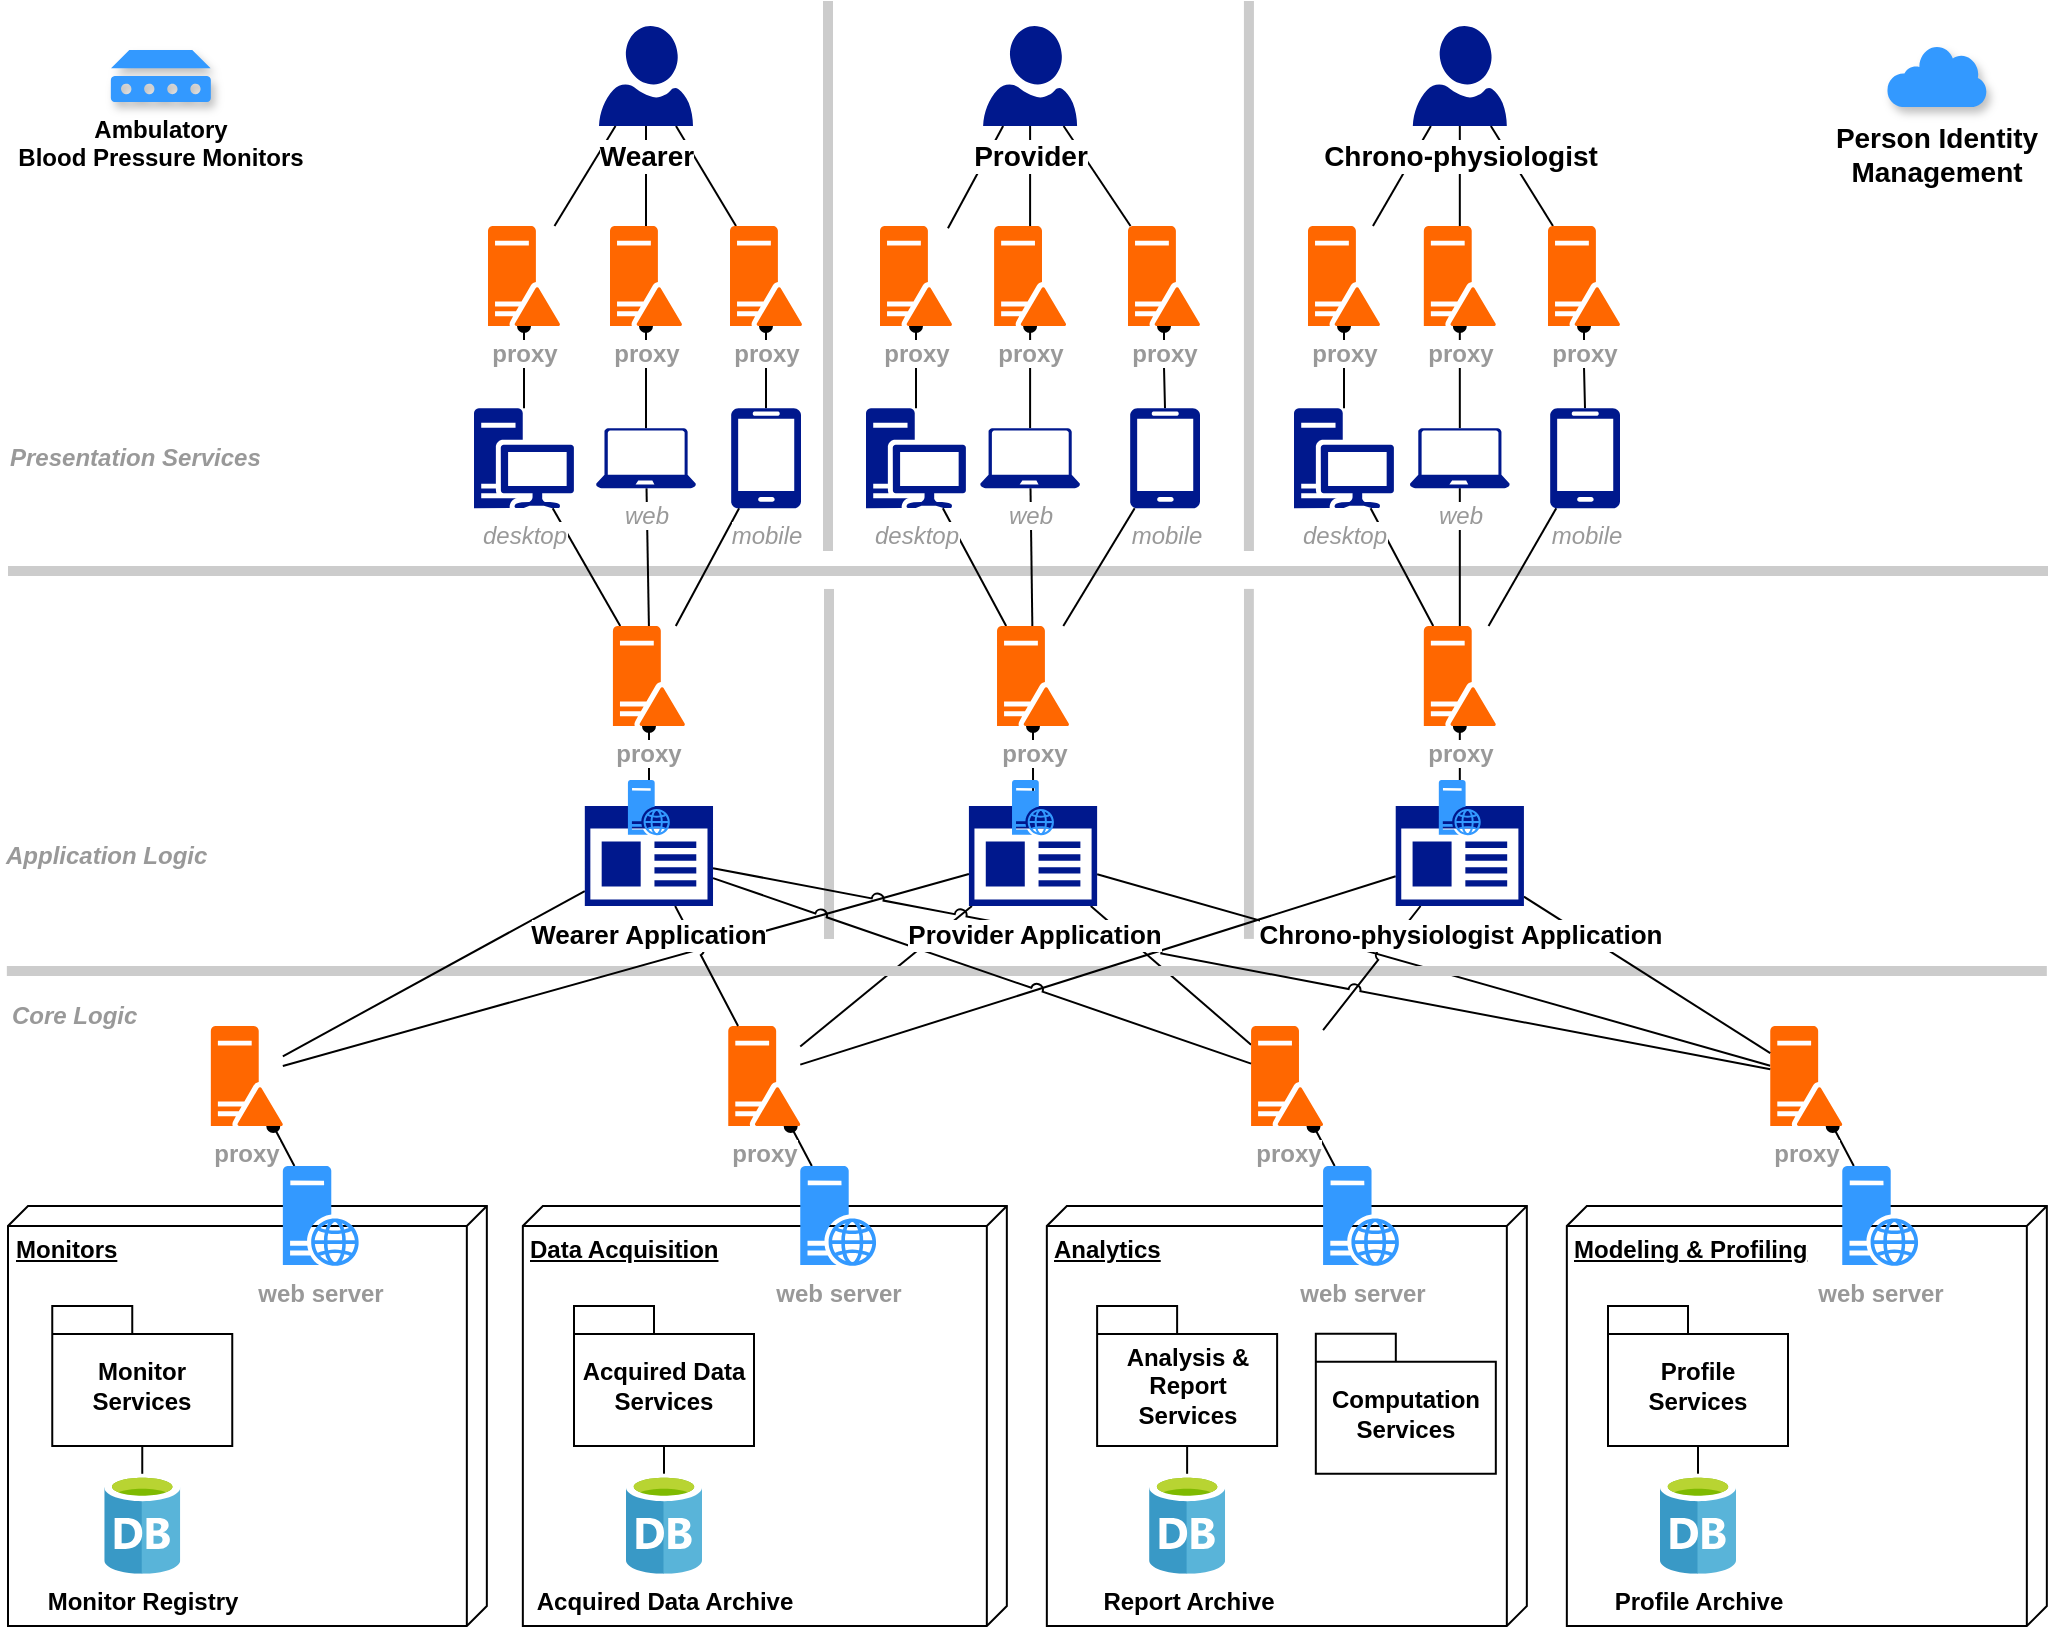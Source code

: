 <mxfile version="24.2.5" type="device">
  <diagram name="Page-1" id="5f0bae14-7c28-e335-631c-24af17079c00">
    <mxGraphModel dx="1532" dy="999" grid="1" gridSize="10" guides="1" tooltips="1" connect="1" arrows="1" fold="1" page="1" pageScale="1" pageWidth="1100" pageHeight="850" background="none" math="0" shadow="0">
      <root>
        <mxCell id="0" />
        <mxCell id="1" parent="0" />
        <mxCell id="3ZfGrjHiQ2u6-FRUj-UM-152" value="" style="rounded=0;whiteSpace=wrap;html=1;fillColor=#CCCCCC;strokeColor=none;rotation=-90;aspect=fixed;" parent="1" vertex="1">
          <mxGeometry x="572.96" y="386.48" width="175" height="4.94" as="geometry" />
        </mxCell>
        <mxCell id="3ZfGrjHiQ2u6-FRUj-UM-153" value="" style="rounded=0;whiteSpace=wrap;html=1;fillColor=#CCCCCC;strokeColor=none;rotation=-90;" parent="1" vertex="1">
          <mxGeometry x="363" y="386.48" width="175" height="5" as="geometry" />
        </mxCell>
        <mxCell id="3ZfGrjHiQ2u6-FRUj-UM-150" value="" style="rounded=0;whiteSpace=wrap;html=1;fillColor=#CCCCCC;strokeColor=none;rotation=-90;" parent="1" vertex="1">
          <mxGeometry x="312.5" y="142.5" width="275" height="5" as="geometry" />
        </mxCell>
        <mxCell id="3ZfGrjHiQ2u6-FRUj-UM-64" style="rounded=0;orthogonalLoop=1;jettySize=auto;html=1;jumpStyle=arc;endArrow=none;endFill=0;" parent="1" source="3ZfGrjHiQ2u6-FRUj-UM-40" target="3ZfGrjHiQ2u6-FRUj-UM-77" edge="1">
          <mxGeometry relative="1" as="geometry" />
        </mxCell>
        <mxCell id="3ZfGrjHiQ2u6-FRUj-UM-65" style="rounded=0;orthogonalLoop=1;jettySize=auto;html=1;jumpStyle=arc;endArrow=none;endFill=0;" parent="1" source="3ZfGrjHiQ2u6-FRUj-UM-40" target="3ZfGrjHiQ2u6-FRUj-UM-79" edge="1">
          <mxGeometry relative="1" as="geometry" />
        </mxCell>
        <mxCell id="3ZfGrjHiQ2u6-FRUj-UM-66" style="rounded=0;orthogonalLoop=1;jettySize=auto;html=1;jumpStyle=arc;endArrow=none;endFill=0;" parent="1" source="3ZfGrjHiQ2u6-FRUj-UM-40" target="3ZfGrjHiQ2u6-FRUj-UM-81" edge="1">
          <mxGeometry relative="1" as="geometry" />
        </mxCell>
        <mxCell id="3ZfGrjHiQ2u6-FRUj-UM-146" value="" style="rounded=0;whiteSpace=wrap;html=1;fillColor=#CCCCCC;strokeColor=none;" parent="1" vertex="1">
          <mxGeometry x="39.42" y="490" width="1020" height="5" as="geometry" />
        </mxCell>
        <mxCell id="3ZfGrjHiQ2u6-FRUj-UM-145" value="" style="rounded=0;whiteSpace=wrap;html=1;fillColor=#CCCCCC;strokeColor=none;" parent="1" vertex="1">
          <mxGeometry x="40" y="290" width="1020" height="5" as="geometry" />
        </mxCell>
        <mxCell id="3ZfGrjHiQ2u6-FRUj-UM-1" value="Monitors" style="verticalAlign=top;align=left;spacingTop=8;spacingLeft=2;spacingRight=12;shape=cube;size=10;direction=south;fontStyle=5;html=1;whiteSpace=wrap;" parent="1" vertex="1">
          <mxGeometry x="40" y="610" width="239.42" height="210" as="geometry" />
        </mxCell>
        <mxCell id="3ZfGrjHiQ2u6-FRUj-UM-4" style="rounded=0;orthogonalLoop=1;jettySize=auto;html=1;endArrow=none;endFill=0;" parent="1" source="3ZfGrjHiQ2u6-FRUj-UM-2" target="0YgHv1V9do9Elo_AXKkH-19" edge="1">
          <mxGeometry relative="1" as="geometry" />
        </mxCell>
        <mxCell id="3ZfGrjHiQ2u6-FRUj-UM-2" value="Monitor Services" style="shape=folder;fontStyle=1;spacingTop=10;tabWidth=40;tabHeight=14;tabPosition=left;html=1;whiteSpace=wrap;" parent="1" vertex="1">
          <mxGeometry x="62.13" y="660" width="90" height="70" as="geometry" />
        </mxCell>
        <mxCell id="3ZfGrjHiQ2u6-FRUj-UM-5" value="Data Acquisition" style="verticalAlign=top;align=left;spacingTop=8;spacingLeft=2;spacingRight=12;shape=cube;size=10;direction=south;fontStyle=5;html=1;whiteSpace=wrap;" parent="1" vertex="1">
          <mxGeometry x="297.42" y="610" width="242" height="210" as="geometry" />
        </mxCell>
        <mxCell id="3ZfGrjHiQ2u6-FRUj-UM-6" style="rounded=0;orthogonalLoop=1;jettySize=auto;html=1;endArrow=none;endFill=0;" parent="1" source="3ZfGrjHiQ2u6-FRUj-UM-7" target="0YgHv1V9do9Elo_AXKkH-20" edge="1">
          <mxGeometry relative="1" as="geometry">
            <mxPoint x="408.5" y="726.059" as="sourcePoint" />
          </mxGeometry>
        </mxCell>
        <mxCell id="3ZfGrjHiQ2u6-FRUj-UM-7" value="Acquired Data Services" style="shape=folder;fontStyle=1;spacingTop=10;tabWidth=40;tabHeight=14;tabPosition=left;html=1;whiteSpace=wrap;" parent="1" vertex="1">
          <mxGeometry x="323.0" y="660" width="90" height="70" as="geometry" />
        </mxCell>
        <mxCell id="3ZfGrjHiQ2u6-FRUj-UM-14" value="Modeling &amp;amp; Profiling" style="verticalAlign=top;align=left;spacingTop=8;spacingLeft=2;spacingRight=12;shape=cube;size=10;direction=south;fontStyle=5;html=1;whiteSpace=wrap;" parent="1" vertex="1">
          <mxGeometry x="819.42" y="610" width="240" height="210" as="geometry" />
        </mxCell>
        <mxCell id="3ZfGrjHiQ2u6-FRUj-UM-15" style="rounded=0;orthogonalLoop=1;jettySize=auto;html=1;endArrow=none;endFill=0;" parent="1" source="3ZfGrjHiQ2u6-FRUj-UM-16" target="0YgHv1V9do9Elo_AXKkH-22" edge="1">
          <mxGeometry relative="1" as="geometry" />
        </mxCell>
        <mxCell id="3ZfGrjHiQ2u6-FRUj-UM-16" value="Profile Services" style="shape=folder;fontStyle=1;spacingTop=10;tabWidth=40;tabHeight=14;tabPosition=left;html=1;whiteSpace=wrap;" parent="1" vertex="1">
          <mxGeometry x="840.0" y="660" width="90" height="70" as="geometry" />
        </mxCell>
        <mxCell id="3ZfGrjHiQ2u6-FRUj-UM-19" value="Analytics" style="verticalAlign=top;align=left;spacingTop=8;spacingLeft=2;spacingRight=12;shape=cube;size=10;direction=south;fontStyle=5;html=1;whiteSpace=wrap;" parent="1" vertex="1">
          <mxGeometry x="559.42" y="610" width="240" height="210" as="geometry" />
        </mxCell>
        <mxCell id="3ZfGrjHiQ2u6-FRUj-UM-20" style="rounded=0;orthogonalLoop=1;jettySize=auto;html=1;endArrow=none;endFill=0;" parent="1" source="3ZfGrjHiQ2u6-FRUj-UM-21" target="0YgHv1V9do9Elo_AXKkH-21" edge="1">
          <mxGeometry relative="1" as="geometry">
            <mxPoint x="667.49" y="730.0" as="sourcePoint" />
          </mxGeometry>
        </mxCell>
        <mxCell id="3ZfGrjHiQ2u6-FRUj-UM-21" value="Analysis &amp;amp; Report Services" style="shape=folder;fontStyle=1;spacingTop=10;tabWidth=40;tabHeight=14;tabPosition=left;html=1;whiteSpace=wrap;" parent="1" vertex="1">
          <mxGeometry x="584.56" y="660" width="90" height="70" as="geometry" />
        </mxCell>
        <mxCell id="3ZfGrjHiQ2u6-FRUj-UM-24" value="Computation Services" style="shape=folder;fontStyle=1;spacingTop=10;tabWidth=40;tabHeight=14;tabPosition=left;html=1;whiteSpace=wrap;" parent="1" vertex="1">
          <mxGeometry x="693.91" y="673.92" width="90" height="70" as="geometry" />
        </mxCell>
        <mxCell id="3ZfGrjHiQ2u6-FRUj-UM-38" style="rounded=0;orthogonalLoop=1;jettySize=auto;html=1;endArrow=none;endFill=0;" parent="1" source="3ZfGrjHiQ2u6-FRUj-UM-33" target="3ZfGrjHiQ2u6-FRUj-UM-84" edge="1">
          <mxGeometry relative="1" as="geometry" />
        </mxCell>
        <mxCell id="3ZfGrjHiQ2u6-FRUj-UM-91" style="rounded=0;orthogonalLoop=1;jettySize=auto;html=1;endArrow=none;endFill=0;" parent="1" source="3ZfGrjHiQ2u6-FRUj-UM-33" target="3ZfGrjHiQ2u6-FRUj-UM-85" edge="1">
          <mxGeometry relative="1" as="geometry" />
        </mxCell>
        <mxCell id="3ZfGrjHiQ2u6-FRUj-UM-92" style="rounded=0;orthogonalLoop=1;jettySize=auto;html=1;endArrow=none;endFill=0;" parent="1" source="3ZfGrjHiQ2u6-FRUj-UM-33" target="3ZfGrjHiQ2u6-FRUj-UM-86" edge="1">
          <mxGeometry relative="1" as="geometry" />
        </mxCell>
        <mxCell id="3ZfGrjHiQ2u6-FRUj-UM-33" value="Wearer" style="sketch=0;aspect=fixed;pointerEvents=1;shadow=0;dashed=0;html=1;strokeColor=none;labelPosition=center;verticalLabelPosition=bottom;verticalAlign=top;align=center;fillColor=#00188D;shape=mxgraph.azure.user;labelBackgroundColor=default;fontStyle=1;fontSize=14;" parent="1" vertex="1">
          <mxGeometry x="335.5" y="20" width="47" height="50" as="geometry" />
        </mxCell>
        <mxCell id="3ZfGrjHiQ2u6-FRUj-UM-63" style="rounded=0;orthogonalLoop=1;jettySize=auto;html=1;jumpStyle=arc;endArrow=none;endFill=0;" parent="1" source="3ZfGrjHiQ2u6-FRUj-UM-40" target="3ZfGrjHiQ2u6-FRUj-UM-73" edge="1">
          <mxGeometry relative="1" as="geometry" />
        </mxCell>
        <mxCell id="3ZfGrjHiQ2u6-FRUj-UM-123" style="rounded=0;orthogonalLoop=1;jettySize=auto;html=1;endArrow=none;endFill=0;" parent="1" source="3ZfGrjHiQ2u6-FRUj-UM-43" target="3ZfGrjHiQ2u6-FRUj-UM-103" edge="1">
          <mxGeometry relative="1" as="geometry">
            <mxPoint x="570" y="140" as="targetPoint" />
          </mxGeometry>
        </mxCell>
        <mxCell id="3ZfGrjHiQ2u6-FRUj-UM-118" style="rounded=0;orthogonalLoop=1;jettySize=auto;html=1;endArrow=none;endFill=0;" parent="1" source="3ZfGrjHiQ2u6-FRUj-UM-48" target="3ZfGrjHiQ2u6-FRUj-UM-112" edge="1">
          <mxGeometry relative="1" as="geometry" />
        </mxCell>
        <mxCell id="3ZfGrjHiQ2u6-FRUj-UM-119" style="rounded=0;orthogonalLoop=1;jettySize=auto;html=1;endArrow=none;endFill=0;" parent="1" source="3ZfGrjHiQ2u6-FRUj-UM-48" target="3ZfGrjHiQ2u6-FRUj-UM-114" edge="1">
          <mxGeometry relative="1" as="geometry" />
        </mxCell>
        <mxCell id="3ZfGrjHiQ2u6-FRUj-UM-94" style="rounded=0;orthogonalLoop=1;jettySize=auto;html=1;endArrow=none;endFill=0;" parent="1" source="3ZfGrjHiQ2u6-FRUj-UM-70" target="3ZfGrjHiQ2u6-FRUj-UM-126" edge="1">
          <mxGeometry relative="1" as="geometry">
            <mxPoint x="410" y="340" as="targetPoint" />
          </mxGeometry>
        </mxCell>
        <mxCell id="3ZfGrjHiQ2u6-FRUj-UM-75" style="rounded=0;orthogonalLoop=1;jettySize=auto;html=1;startArrow=oval;startFill=1;endArrow=none;endFill=0;" parent="1" source="3ZfGrjHiQ2u6-FRUj-UM-73" target="3ZfGrjHiQ2u6-FRUj-UM-155" edge="1">
          <mxGeometry relative="1" as="geometry" />
        </mxCell>
        <mxCell id="3ZfGrjHiQ2u6-FRUj-UM-73" value="proxy" style="sketch=0;aspect=fixed;pointerEvents=1;shadow=0;dashed=0;html=1;strokeColor=none;labelPosition=center;verticalLabelPosition=bottom;verticalAlign=top;align=center;fillColor=#FF6700;shape=mxgraph.mscae.enterprise.domain_controller;labelBackgroundColor=default;fontColor=#999999;fontStyle=1" parent="1" vertex="1">
          <mxGeometry x="141.42" y="520" width="36" height="50" as="geometry" />
        </mxCell>
        <mxCell id="3ZfGrjHiQ2u6-FRUj-UM-78" style="rounded=0;orthogonalLoop=1;jettySize=auto;html=1;startArrow=oval;startFill=1;endArrow=none;endFill=0;" parent="1" source="3ZfGrjHiQ2u6-FRUj-UM-77" target="3ZfGrjHiQ2u6-FRUj-UM-156" edge="1">
          <mxGeometry relative="1" as="geometry" />
        </mxCell>
        <mxCell id="3ZfGrjHiQ2u6-FRUj-UM-77" value="proxy" style="sketch=0;aspect=fixed;pointerEvents=1;shadow=0;dashed=0;html=1;strokeColor=none;labelPosition=center;verticalLabelPosition=bottom;verticalAlign=top;align=center;fillColor=#FF6700;shape=mxgraph.mscae.enterprise.domain_controller;labelBackgroundColor=default;fontColor=#999999;fontStyle=1" parent="1" vertex="1">
          <mxGeometry x="400.13" y="520" width="36" height="50" as="geometry" />
        </mxCell>
        <mxCell id="3ZfGrjHiQ2u6-FRUj-UM-80" style="rounded=0;orthogonalLoop=1;jettySize=auto;html=1;startArrow=oval;startFill=1;endArrow=none;endFill=0;" parent="1" source="3ZfGrjHiQ2u6-FRUj-UM-79" target="3ZfGrjHiQ2u6-FRUj-UM-158" edge="1">
          <mxGeometry relative="1" as="geometry" />
        </mxCell>
        <mxCell id="3ZfGrjHiQ2u6-FRUj-UM-79" value="proxy" style="sketch=0;aspect=fixed;pointerEvents=1;shadow=0;dashed=0;html=1;strokeColor=none;labelPosition=center;verticalLabelPosition=bottom;verticalAlign=top;align=center;fillColor=#FF6700;shape=mxgraph.mscae.enterprise.domain_controller;labelBackgroundColor=default;fontColor=#999999;fontStyle=1" parent="1" vertex="1">
          <mxGeometry x="661.54" y="520" width="36" height="50" as="geometry" />
        </mxCell>
        <mxCell id="3ZfGrjHiQ2u6-FRUj-UM-82" style="rounded=0;orthogonalLoop=1;jettySize=auto;html=1;startArrow=oval;startFill=1;endArrow=none;endFill=0;" parent="1" source="3ZfGrjHiQ2u6-FRUj-UM-81" target="3ZfGrjHiQ2u6-FRUj-UM-159" edge="1">
          <mxGeometry relative="1" as="geometry" />
        </mxCell>
        <mxCell id="3ZfGrjHiQ2u6-FRUj-UM-81" value="proxy" style="sketch=0;aspect=fixed;pointerEvents=1;shadow=0;dashed=0;html=1;strokeColor=none;labelPosition=center;verticalLabelPosition=bottom;verticalAlign=top;align=center;fillColor=#FF6700;shape=mxgraph.mscae.enterprise.domain_controller;labelBackgroundColor=default;fontColor=#999999;fontStyle=1" parent="1" vertex="1">
          <mxGeometry x="921.13" y="520" width="36" height="50" as="geometry" />
        </mxCell>
        <mxCell id="3ZfGrjHiQ2u6-FRUj-UM-90" style="rounded=0;orthogonalLoop=1;jettySize=auto;html=1;startArrow=oval;startFill=1;endArrow=none;endFill=0;" parent="1" source="3ZfGrjHiQ2u6-FRUj-UM-84" target="3ZfGrjHiQ2u6-FRUj-UM-76" edge="1">
          <mxGeometry relative="1" as="geometry" />
        </mxCell>
        <mxCell id="3ZfGrjHiQ2u6-FRUj-UM-84" value="proxy" style="sketch=0;aspect=fixed;pointerEvents=1;shadow=0;dashed=0;html=1;strokeColor=none;labelPosition=center;verticalLabelPosition=bottom;verticalAlign=top;align=center;fillColor=#FF6700;shape=mxgraph.mscae.enterprise.domain_controller;labelBackgroundColor=default;fontColor=#999999;fontStyle=1" parent="1" vertex="1">
          <mxGeometry x="280" y="120.0" width="36" height="50" as="geometry" />
        </mxCell>
        <mxCell id="3ZfGrjHiQ2u6-FRUj-UM-89" style="edgeStyle=orthogonalEdgeStyle;rounded=0;orthogonalLoop=1;jettySize=auto;html=1;startArrow=oval;startFill=1;endArrow=none;endFill=0;" parent="1" source="3ZfGrjHiQ2u6-FRUj-UM-85" target="3ZfGrjHiQ2u6-FRUj-UM-71" edge="1">
          <mxGeometry relative="1" as="geometry" />
        </mxCell>
        <mxCell id="3ZfGrjHiQ2u6-FRUj-UM-85" value="proxy" style="sketch=0;aspect=fixed;pointerEvents=1;shadow=0;dashed=0;html=1;strokeColor=none;labelPosition=center;verticalLabelPosition=bottom;verticalAlign=top;align=center;fillColor=#FF6700;shape=mxgraph.mscae.enterprise.domain_controller;labelBackgroundColor=default;fontColor=#999999;fontStyle=1" parent="1" vertex="1">
          <mxGeometry x="341" y="120.0" width="36" height="50" as="geometry" />
        </mxCell>
        <mxCell id="3ZfGrjHiQ2u6-FRUj-UM-88" style="edgeStyle=orthogonalEdgeStyle;rounded=0;orthogonalLoop=1;jettySize=auto;html=1;startArrow=oval;startFill=1;endArrow=none;endFill=0;" parent="1" source="3ZfGrjHiQ2u6-FRUj-UM-86" target="3ZfGrjHiQ2u6-FRUj-UM-70" edge="1">
          <mxGeometry relative="1" as="geometry" />
        </mxCell>
        <mxCell id="3ZfGrjHiQ2u6-FRUj-UM-86" value="proxy" style="sketch=0;aspect=fixed;pointerEvents=1;shadow=0;dashed=0;html=1;strokeColor=none;labelPosition=center;verticalLabelPosition=bottom;verticalAlign=top;align=center;fillColor=#FF6700;shape=mxgraph.mscae.enterprise.domain_controller;labelBackgroundColor=default;fontColor=#999999;fontStyle=1" parent="1" vertex="1">
          <mxGeometry x="401" y="120.0" width="36" height="50" as="geometry" />
        </mxCell>
        <mxCell id="3ZfGrjHiQ2u6-FRUj-UM-134" style="rounded=0;orthogonalLoop=1;jettySize=auto;html=1;endArrow=none;endFill=0;" parent="1" source="3ZfGrjHiQ2u6-FRUj-UM-97" target="3ZfGrjHiQ2u6-FRUj-UM-128" edge="1">
          <mxGeometry relative="1" as="geometry" />
        </mxCell>
        <mxCell id="3ZfGrjHiQ2u6-FRUj-UM-135" style="rounded=0;orthogonalLoop=1;jettySize=auto;html=1;endArrow=none;endFill=0;" parent="1" source="3ZfGrjHiQ2u6-FRUj-UM-98" target="3ZfGrjHiQ2u6-FRUj-UM-128" edge="1">
          <mxGeometry relative="1" as="geometry" />
        </mxCell>
        <mxCell id="3ZfGrjHiQ2u6-FRUj-UM-133" style="rounded=0;orthogonalLoop=1;jettySize=auto;html=1;endArrow=none;endFill=0;" parent="1" source="3ZfGrjHiQ2u6-FRUj-UM-99" target="3ZfGrjHiQ2u6-FRUj-UM-128" edge="1">
          <mxGeometry relative="1" as="geometry">
            <mxPoint x="560" y="330" as="targetPoint" />
          </mxGeometry>
        </mxCell>
        <mxCell id="3ZfGrjHiQ2u6-FRUj-UM-100" style="edgeStyle=orthogonalEdgeStyle;rounded=0;orthogonalLoop=1;jettySize=auto;html=1;startArrow=oval;startFill=1;endArrow=none;endFill=0;" parent="1" source="3ZfGrjHiQ2u6-FRUj-UM-101" target="3ZfGrjHiQ2u6-FRUj-UM-98" edge="1">
          <mxGeometry relative="1" as="geometry" />
        </mxCell>
        <mxCell id="3ZfGrjHiQ2u6-FRUj-UM-101" value="proxy" style="sketch=0;aspect=fixed;pointerEvents=1;shadow=0;dashed=0;html=1;strokeColor=none;labelPosition=center;verticalLabelPosition=bottom;verticalAlign=top;align=center;fillColor=#FF6700;shape=mxgraph.mscae.enterprise.domain_controller;labelBackgroundColor=default;fontColor=#999999;fontStyle=1" parent="1" vertex="1">
          <mxGeometry x="476" y="120.0" width="36" height="50" as="geometry" />
        </mxCell>
        <mxCell id="3ZfGrjHiQ2u6-FRUj-UM-102" style="edgeStyle=orthogonalEdgeStyle;rounded=0;orthogonalLoop=1;jettySize=auto;html=1;startArrow=oval;startFill=1;endArrow=none;endFill=0;" parent="1" source="3ZfGrjHiQ2u6-FRUj-UM-103" target="3ZfGrjHiQ2u6-FRUj-UM-99" edge="1">
          <mxGeometry relative="1" as="geometry" />
        </mxCell>
        <mxCell id="3ZfGrjHiQ2u6-FRUj-UM-103" value="proxy" style="sketch=0;aspect=fixed;pointerEvents=1;shadow=0;dashed=0;html=1;strokeColor=none;labelPosition=center;verticalLabelPosition=bottom;verticalAlign=top;align=center;fillColor=#FF6700;shape=mxgraph.mscae.enterprise.domain_controller;labelBackgroundColor=default;fontColor=#999999;fontStyle=1" parent="1" vertex="1">
          <mxGeometry x="533.05" y="120.0" width="36" height="50" as="geometry" />
        </mxCell>
        <mxCell id="3ZfGrjHiQ2u6-FRUj-UM-104" style="edgeStyle=orthogonalEdgeStyle;rounded=0;orthogonalLoop=1;jettySize=auto;html=1;startArrow=oval;startFill=1;endArrow=none;endFill=0;" parent="1" source="3ZfGrjHiQ2u6-FRUj-UM-105" target="3ZfGrjHiQ2u6-FRUj-UM-97" edge="1">
          <mxGeometry relative="1" as="geometry" />
        </mxCell>
        <mxCell id="3ZfGrjHiQ2u6-FRUj-UM-105" value="proxy" style="sketch=0;aspect=fixed;pointerEvents=1;shadow=0;dashed=0;html=1;strokeColor=none;labelPosition=center;verticalLabelPosition=bottom;verticalAlign=top;align=center;fillColor=#FF6700;shape=mxgraph.mscae.enterprise.domain_controller;labelBackgroundColor=default;fontColor=#999999;fontStyle=1" parent="1" vertex="1">
          <mxGeometry x="600" y="120.0" width="36" height="50" as="geometry" />
        </mxCell>
        <mxCell id="3ZfGrjHiQ2u6-FRUj-UM-138" style="rounded=0;orthogonalLoop=1;jettySize=auto;html=1;endArrow=none;endFill=0;" parent="1" source="3ZfGrjHiQ2u6-FRUj-UM-106" target="3ZfGrjHiQ2u6-FRUj-UM-129" edge="1">
          <mxGeometry relative="1" as="geometry" />
        </mxCell>
        <mxCell id="3ZfGrjHiQ2u6-FRUj-UM-139" style="rounded=0;orthogonalLoop=1;jettySize=auto;html=1;endArrow=none;endFill=0;" parent="1" source="3ZfGrjHiQ2u6-FRUj-UM-107" target="3ZfGrjHiQ2u6-FRUj-UM-129" edge="1">
          <mxGeometry relative="1" as="geometry" />
        </mxCell>
        <mxCell id="3ZfGrjHiQ2u6-FRUj-UM-137" style="edgeStyle=orthogonalEdgeStyle;rounded=0;orthogonalLoop=1;jettySize=auto;html=1;endArrow=none;endFill=0;" parent="1" source="3ZfGrjHiQ2u6-FRUj-UM-108" target="3ZfGrjHiQ2u6-FRUj-UM-129" edge="1">
          <mxGeometry relative="1" as="geometry" />
        </mxCell>
        <mxCell id="3ZfGrjHiQ2u6-FRUj-UM-109" style="edgeStyle=orthogonalEdgeStyle;rounded=0;orthogonalLoop=1;jettySize=auto;html=1;startArrow=oval;startFill=1;endArrow=none;endFill=0;" parent="1" source="3ZfGrjHiQ2u6-FRUj-UM-110" target="3ZfGrjHiQ2u6-FRUj-UM-107" edge="1">
          <mxGeometry relative="1" as="geometry" />
        </mxCell>
        <mxCell id="3ZfGrjHiQ2u6-FRUj-UM-110" value="proxy" style="sketch=0;aspect=fixed;pointerEvents=1;shadow=0;dashed=0;html=1;strokeColor=none;labelPosition=center;verticalLabelPosition=bottom;verticalAlign=top;align=center;fillColor=#FF6700;shape=mxgraph.mscae.enterprise.domain_controller;labelBackgroundColor=default;fontColor=#999999;fontStyle=1" parent="1" vertex="1">
          <mxGeometry x="690" y="120.0" width="36" height="50" as="geometry" />
        </mxCell>
        <mxCell id="3ZfGrjHiQ2u6-FRUj-UM-111" style="edgeStyle=orthogonalEdgeStyle;rounded=0;orthogonalLoop=1;jettySize=auto;html=1;startArrow=oval;startFill=1;endArrow=none;endFill=0;" parent="1" source="3ZfGrjHiQ2u6-FRUj-UM-112" target="3ZfGrjHiQ2u6-FRUj-UM-108" edge="1">
          <mxGeometry relative="1" as="geometry" />
        </mxCell>
        <mxCell id="3ZfGrjHiQ2u6-FRUj-UM-112" value="proxy" style="sketch=0;aspect=fixed;pointerEvents=1;shadow=0;dashed=0;html=1;strokeColor=none;labelPosition=center;verticalLabelPosition=bottom;verticalAlign=top;align=center;fillColor=#FF6700;shape=mxgraph.mscae.enterprise.domain_controller;labelBackgroundColor=default;fontColor=#999999;fontStyle=1" parent="1" vertex="1">
          <mxGeometry x="747.91" y="120.0" width="36" height="50" as="geometry" />
        </mxCell>
        <mxCell id="3ZfGrjHiQ2u6-FRUj-UM-113" style="edgeStyle=orthogonalEdgeStyle;rounded=0;orthogonalLoop=1;jettySize=auto;html=1;startArrow=oval;startFill=1;endArrow=none;endFill=0;" parent="1" source="3ZfGrjHiQ2u6-FRUj-UM-114" target="3ZfGrjHiQ2u6-FRUj-UM-106" edge="1">
          <mxGeometry relative="1" as="geometry" />
        </mxCell>
        <mxCell id="3ZfGrjHiQ2u6-FRUj-UM-114" value="proxy" style="sketch=0;aspect=fixed;pointerEvents=1;shadow=0;dashed=0;html=1;strokeColor=none;labelPosition=center;verticalLabelPosition=bottom;verticalAlign=top;align=center;fillColor=#FF6700;shape=mxgraph.mscae.enterprise.domain_controller;labelBackgroundColor=default;fontColor=#999999;fontStyle=1" parent="1" vertex="1">
          <mxGeometry x="810" y="120.0" width="36" height="50" as="geometry" />
        </mxCell>
        <mxCell id="3ZfGrjHiQ2u6-FRUj-UM-120" style="rounded=0;orthogonalLoop=1;jettySize=auto;html=1;endArrow=none;endFill=0;" parent="1" source="3ZfGrjHiQ2u6-FRUj-UM-48" target="3ZfGrjHiQ2u6-FRUj-UM-110" edge="1">
          <mxGeometry relative="1" as="geometry" />
        </mxCell>
        <mxCell id="3ZfGrjHiQ2u6-FRUj-UM-48" value="Chrono-physiologist" style="sketch=0;aspect=fixed;pointerEvents=1;shadow=0;dashed=0;html=1;strokeColor=none;labelPosition=center;verticalLabelPosition=bottom;verticalAlign=top;align=center;fillColor=#00188D;shape=mxgraph.azure.user;labelBackgroundColor=default;fontStyle=1;fontSize=14;" parent="1" vertex="1">
          <mxGeometry x="742.41" y="20" width="47" height="50" as="geometry" />
        </mxCell>
        <mxCell id="3ZfGrjHiQ2u6-FRUj-UM-124" style="rounded=0;orthogonalLoop=1;jettySize=auto;html=1;entryX=0.944;entryY=0.022;entryDx=0;entryDy=0;entryPerimeter=0;endArrow=none;endFill=0;" parent="1" source="3ZfGrjHiQ2u6-FRUj-UM-43" target="3ZfGrjHiQ2u6-FRUj-UM-101" edge="1">
          <mxGeometry relative="1" as="geometry" />
        </mxCell>
        <mxCell id="3ZfGrjHiQ2u6-FRUj-UM-125" style="rounded=0;orthogonalLoop=1;jettySize=auto;html=1;endArrow=none;endFill=0;" parent="1" source="3ZfGrjHiQ2u6-FRUj-UM-43" target="3ZfGrjHiQ2u6-FRUj-UM-105" edge="1">
          <mxGeometry relative="1" as="geometry" />
        </mxCell>
        <mxCell id="3ZfGrjHiQ2u6-FRUj-UM-127" value="" style="rounded=0;orthogonalLoop=1;jettySize=auto;html=1;entryX=0.5;entryY=0;entryDx=0;entryDy=0;entryPerimeter=0;endArrow=none;endFill=0;" parent="1" source="3ZfGrjHiQ2u6-FRUj-UM-71" target="3ZfGrjHiQ2u6-FRUj-UM-126" edge="1">
          <mxGeometry relative="1" as="geometry">
            <mxPoint x="359" y="280" as="sourcePoint" />
            <mxPoint x="362" y="420" as="targetPoint" />
          </mxGeometry>
        </mxCell>
        <mxCell id="3ZfGrjHiQ2u6-FRUj-UM-136" style="edgeStyle=orthogonalEdgeStyle;rounded=0;orthogonalLoop=1;jettySize=auto;html=1;startArrow=oval;startFill=1;endArrow=none;endFill=0;" parent="1" source="3ZfGrjHiQ2u6-FRUj-UM-128" target="3ZfGrjHiQ2u6-FRUj-UM-40" edge="1">
          <mxGeometry relative="1" as="geometry" />
        </mxCell>
        <mxCell id="3ZfGrjHiQ2u6-FRUj-UM-128" value="proxy" style="sketch=0;aspect=fixed;pointerEvents=1;shadow=0;dashed=0;html=1;strokeColor=none;labelPosition=center;verticalLabelPosition=bottom;verticalAlign=top;align=center;fillColor=#FF6700;shape=mxgraph.mscae.enterprise.domain_controller;labelBackgroundColor=default;direction=east;fontColor=#999999;fontStyle=1" parent="1" vertex="1">
          <mxGeometry x="534.51" y="320" width="36" height="50" as="geometry" />
        </mxCell>
        <mxCell id="3ZfGrjHiQ2u6-FRUj-UM-167" style="rounded=0;orthogonalLoop=1;jettySize=auto;html=1;startArrow=oval;startFill=1;endArrow=none;endFill=0;" parent="1" source="3ZfGrjHiQ2u6-FRUj-UM-129" target="3ZfGrjHiQ2u6-FRUj-UM-164" edge="1">
          <mxGeometry relative="1" as="geometry" />
        </mxCell>
        <mxCell id="3ZfGrjHiQ2u6-FRUj-UM-129" value="proxy" style="sketch=0;aspect=fixed;pointerEvents=1;shadow=0;dashed=0;html=1;strokeColor=none;labelPosition=center;verticalLabelPosition=bottom;verticalAlign=top;align=center;fillColor=#FF6700;shape=mxgraph.mscae.enterprise.domain_controller;labelBackgroundColor=default;fontColor=#999999;fontStyle=1" parent="1" vertex="1">
          <mxGeometry x="747.91" y="320" width="36" height="50" as="geometry" />
        </mxCell>
        <mxCell id="3ZfGrjHiQ2u6-FRUj-UM-131" style="rounded=0;orthogonalLoop=1;jettySize=auto;html=1;endArrow=none;endFill=0;" parent="1" source="3ZfGrjHiQ2u6-FRUj-UM-76" target="3ZfGrjHiQ2u6-FRUj-UM-126" edge="1">
          <mxGeometry relative="1" as="geometry" />
        </mxCell>
        <mxCell id="3ZfGrjHiQ2u6-FRUj-UM-43" value="Provider" style="sketch=0;aspect=fixed;pointerEvents=1;shadow=0;dashed=0;html=1;strokeColor=none;labelPosition=center;verticalLabelPosition=bottom;verticalAlign=top;align=center;fillColor=#00188D;shape=mxgraph.azure.user;labelBackgroundColor=default;fontStyle=1;fontSize=14;" parent="1" vertex="1">
          <mxGeometry x="527.55" y="20" width="47" height="50" as="geometry" />
        </mxCell>
        <mxCell id="3ZfGrjHiQ2u6-FRUj-UM-70" value="mobile" style="sketch=0;aspect=fixed;pointerEvents=1;shadow=0;dashed=0;html=1;strokeColor=none;labelPosition=center;verticalLabelPosition=bottom;verticalAlign=top;align=center;fillColor=#00188D;shape=mxgraph.azure.mobile;labelBackgroundColor=default;fontStyle=2;fontColor=#999999;" parent="1" vertex="1">
          <mxGeometry x="401.5" y="211.09" width="35" height="50" as="geometry" />
        </mxCell>
        <mxCell id="3ZfGrjHiQ2u6-FRUj-UM-76" value="desktop" style="sketch=0;aspect=fixed;pointerEvents=1;shadow=0;dashed=0;html=1;strokeColor=none;labelPosition=center;verticalLabelPosition=bottom;verticalAlign=top;align=center;fillColor=#00188D;shape=mxgraph.mscae.enterprise.workstation_client;labelBackgroundColor=default;fontStyle=2;fontColor=#999999;" parent="1" vertex="1">
          <mxGeometry x="273" y="211.09" width="50" height="50" as="geometry" />
        </mxCell>
        <mxCell id="3ZfGrjHiQ2u6-FRUj-UM-71" value="web" style="sketch=0;aspect=fixed;pointerEvents=1;shadow=0;dashed=0;html=1;strokeColor=none;labelPosition=center;verticalLabelPosition=bottom;verticalAlign=top;align=center;fillColor=#00188D;shape=mxgraph.azure.laptop;labelBackgroundColor=default;fontStyle=2;fontColor=#999999;" parent="1" vertex="1">
          <mxGeometry x="334" y="221.09" width="50" height="30" as="geometry" />
        </mxCell>
        <mxCell id="3ZfGrjHiQ2u6-FRUj-UM-97" value="mobile" style="sketch=0;aspect=fixed;pointerEvents=1;shadow=0;dashed=0;html=1;strokeColor=none;labelPosition=center;verticalLabelPosition=bottom;verticalAlign=top;align=center;fillColor=#00188D;shape=mxgraph.azure.mobile;labelBackgroundColor=default;fontStyle=2;fontColor=#999999;" parent="1" vertex="1">
          <mxGeometry x="601" y="211.09" width="35" height="50" as="geometry" />
        </mxCell>
        <mxCell id="3ZfGrjHiQ2u6-FRUj-UM-98" value="desktop" style="sketch=0;aspect=fixed;pointerEvents=1;shadow=0;dashed=0;html=1;strokeColor=none;labelPosition=center;verticalLabelPosition=bottom;verticalAlign=top;align=center;fillColor=#00188D;shape=mxgraph.mscae.enterprise.workstation_client;labelBackgroundColor=default;fontStyle=2;fontColor=#999999;" parent="1" vertex="1">
          <mxGeometry x="469" y="211.09" width="50" height="50" as="geometry" />
        </mxCell>
        <mxCell id="3ZfGrjHiQ2u6-FRUj-UM-99" value="web" style="sketch=0;aspect=fixed;pointerEvents=1;shadow=0;dashed=0;html=1;strokeColor=none;labelPosition=center;verticalLabelPosition=bottom;verticalAlign=top;align=center;fillColor=#00188D;shape=mxgraph.azure.laptop;labelBackgroundColor=default;fontStyle=2;fontColor=#999999;" parent="1" vertex="1">
          <mxGeometry x="526.05" y="221.09" width="50" height="30" as="geometry" />
        </mxCell>
        <mxCell id="3ZfGrjHiQ2u6-FRUj-UM-106" value="mobile" style="sketch=0;aspect=fixed;pointerEvents=1;shadow=0;dashed=0;html=1;strokeColor=none;labelPosition=center;verticalLabelPosition=bottom;verticalAlign=top;align=center;fillColor=#00188D;shape=mxgraph.azure.mobile;labelBackgroundColor=default;fontStyle=2;fontColor=#999999;" parent="1" vertex="1">
          <mxGeometry x="811" y="211.09" width="35" height="50" as="geometry" />
        </mxCell>
        <mxCell id="3ZfGrjHiQ2u6-FRUj-UM-107" value="desktop" style="sketch=0;aspect=fixed;pointerEvents=1;shadow=0;dashed=0;html=1;strokeColor=none;labelPosition=center;verticalLabelPosition=bottom;verticalAlign=top;align=center;fillColor=#00188D;shape=mxgraph.mscae.enterprise.workstation_client;labelBackgroundColor=default;fontStyle=2;fontColor=#999999;" parent="1" vertex="1">
          <mxGeometry x="683" y="211.09" width="50" height="50" as="geometry" />
        </mxCell>
        <mxCell id="3ZfGrjHiQ2u6-FRUj-UM-108" value="web" style="sketch=0;aspect=fixed;pointerEvents=1;shadow=0;dashed=0;html=1;strokeColor=none;labelPosition=center;verticalLabelPosition=bottom;verticalAlign=top;align=center;fillColor=#00188D;shape=mxgraph.azure.laptop;labelBackgroundColor=default;fontStyle=2;fontColor=#999999;" parent="1" vertex="1">
          <mxGeometry x="740.91" y="221.09" width="50" height="30" as="geometry" />
        </mxCell>
        <mxCell id="3ZfGrjHiQ2u6-FRUj-UM-147" value="Presentation Services" style="text;html=1;align=left;verticalAlign=middle;whiteSpace=wrap;rounded=0;fontStyle=3;fontColor=#999999;" parent="1" vertex="1">
          <mxGeometry x="39.42" y="221.09" width="140.58" height="30" as="geometry" />
        </mxCell>
        <mxCell id="3ZfGrjHiQ2u6-FRUj-UM-148" value="Application Logic" style="text;html=1;align=left;verticalAlign=middle;whiteSpace=wrap;rounded=0;fontStyle=3;fontColor=#999999;" parent="1" vertex="1">
          <mxGeometry x="36.84" y="420" width="140.58" height="30" as="geometry" />
        </mxCell>
        <mxCell id="3ZfGrjHiQ2u6-FRUj-UM-68" style="rounded=0;orthogonalLoop=1;jettySize=auto;html=1;jumpStyle=arc;endArrow=none;endFill=0;" parent="1" source="3ZfGrjHiQ2u6-FRUj-UM-45" target="3ZfGrjHiQ2u6-FRUj-UM-79" edge="1">
          <mxGeometry relative="1" as="geometry" />
        </mxCell>
        <mxCell id="3ZfGrjHiQ2u6-FRUj-UM-67" style="rounded=0;orthogonalLoop=1;jettySize=auto;html=1;endArrow=none;endFill=0;" parent="1" source="3ZfGrjHiQ2u6-FRUj-UM-45" target="3ZfGrjHiQ2u6-FRUj-UM-77" edge="1">
          <mxGeometry relative="1" as="geometry" />
        </mxCell>
        <mxCell id="3ZfGrjHiQ2u6-FRUj-UM-59" style="rounded=0;orthogonalLoop=1;jettySize=auto;html=1;jumpStyle=arc;endArrow=none;endFill=0;" parent="1" source="3ZfGrjHiQ2u6-FRUj-UM-31" target="3ZfGrjHiQ2u6-FRUj-UM-73" edge="1">
          <mxGeometry relative="1" as="geometry" />
        </mxCell>
        <mxCell id="3ZfGrjHiQ2u6-FRUj-UM-60" style="rounded=0;orthogonalLoop=1;jettySize=auto;html=1;jumpStyle=arc;endArrow=none;endFill=0;" parent="1" source="3ZfGrjHiQ2u6-FRUj-UM-31" target="3ZfGrjHiQ2u6-FRUj-UM-77" edge="1">
          <mxGeometry relative="1" as="geometry" />
        </mxCell>
        <mxCell id="3ZfGrjHiQ2u6-FRUj-UM-61" style="rounded=0;orthogonalLoop=1;jettySize=auto;html=1;jumpStyle=arc;endArrow=none;endFill=0;" parent="1" source="3ZfGrjHiQ2u6-FRUj-UM-31" target="3ZfGrjHiQ2u6-FRUj-UM-79" edge="1">
          <mxGeometry relative="1" as="geometry" />
        </mxCell>
        <mxCell id="3ZfGrjHiQ2u6-FRUj-UM-62" style="rounded=0;orthogonalLoop=1;jettySize=auto;html=1;jumpStyle=arc;endArrow=none;endFill=0;" parent="1" source="3ZfGrjHiQ2u6-FRUj-UM-31" target="3ZfGrjHiQ2u6-FRUj-UM-81" edge="1">
          <mxGeometry relative="1" as="geometry" />
        </mxCell>
        <mxCell id="3ZfGrjHiQ2u6-FRUj-UM-31" value="Wearer Application" style="sketch=0;aspect=fixed;pointerEvents=1;shadow=0;dashed=0;html=1;strokeColor=none;labelPosition=center;verticalLabelPosition=bottom;verticalAlign=top;align=center;fillColor=#00188D;shape=mxgraph.mscae.enterprise.app_generic;labelBackgroundColor=default;fontStyle=1;fontSize=13;" parent="1" vertex="1">
          <mxGeometry x="328.41" y="410" width="64.1" height="50" as="geometry" />
        </mxCell>
        <mxCell id="3ZfGrjHiQ2u6-FRUj-UM-40" value="Provider Application" style="sketch=0;aspect=fixed;pointerEvents=1;shadow=0;dashed=0;html=1;strokeColor=none;labelPosition=center;verticalLabelPosition=bottom;verticalAlign=top;align=center;fillColor=#00188D;shape=mxgraph.mscae.enterprise.app_generic;labelBackgroundColor=default;fontStyle=1;fontSize=13;" parent="1" vertex="1">
          <mxGeometry x="520.46" y="410" width="64.1" height="50" as="geometry" />
        </mxCell>
        <mxCell id="3ZfGrjHiQ2u6-FRUj-UM-149" style="rounded=0;orthogonalLoop=1;jettySize=auto;html=1;endArrow=none;endFill=0;" parent="1" source="3ZfGrjHiQ2u6-FRUj-UM-45" target="3ZfGrjHiQ2u6-FRUj-UM-81" edge="1">
          <mxGeometry relative="1" as="geometry" />
        </mxCell>
        <mxCell id="3ZfGrjHiQ2u6-FRUj-UM-45" value="&lt;span style=&quot;font-size: 13px;&quot;&gt;Chrono-physiologist&lt;/span&gt;&amp;nbsp;Application" style="sketch=0;aspect=fixed;pointerEvents=1;shadow=0;dashed=0;html=1;strokeColor=none;labelPosition=center;verticalLabelPosition=bottom;verticalAlign=top;align=center;fillColor=#00188D;shape=mxgraph.mscae.enterprise.app_generic;labelBackgroundColor=default;fontStyle=1;spacingBottom=0;fontSize=13;" parent="1" vertex="1">
          <mxGeometry x="733.86" y="410" width="64.1" height="50" as="geometry" />
        </mxCell>
        <mxCell id="3ZfGrjHiQ2u6-FRUj-UM-151" value="" style="rounded=0;whiteSpace=wrap;html=1;fillColor=#CCCCCC;strokeColor=none;rotation=-90;" parent="1" vertex="1">
          <mxGeometry x="522.96" y="142.5" width="275" height="5" as="geometry" />
        </mxCell>
        <mxCell id="3ZfGrjHiQ2u6-FRUj-UM-155" value="web server" style="sketch=0;aspect=fixed;pointerEvents=1;shadow=0;dashed=0;html=1;strokeColor=none;labelPosition=center;verticalLabelPosition=bottom;verticalAlign=top;align=center;fillColor=#3399FF;shape=mxgraph.mscae.enterprise.web_server;fontColor=#999999;fontStyle=1" parent="1" vertex="1">
          <mxGeometry x="177.42" y="590" width="38" height="50" as="geometry" />
        </mxCell>
        <mxCell id="3ZfGrjHiQ2u6-FRUj-UM-156" value="web server" style="sketch=0;aspect=fixed;pointerEvents=1;shadow=0;dashed=0;html=1;strokeColor=none;labelPosition=center;verticalLabelPosition=bottom;verticalAlign=top;align=center;fillColor=#3399FF;shape=mxgraph.mscae.enterprise.web_server;fontStyle=1;fontColor=#999999;" parent="1" vertex="1">
          <mxGeometry x="436.13" y="590" width="38" height="50" as="geometry" />
        </mxCell>
        <mxCell id="3ZfGrjHiQ2u6-FRUj-UM-158" value="web server" style="sketch=0;aspect=fixed;pointerEvents=1;shadow=0;dashed=0;html=1;strokeColor=none;labelPosition=center;verticalLabelPosition=bottom;verticalAlign=top;align=center;fillColor=#3399FF;shape=mxgraph.mscae.enterprise.web_server;fontStyle=1;fontColor=#999999;" parent="1" vertex="1">
          <mxGeometry x="697.54" y="590" width="38" height="50" as="geometry" />
        </mxCell>
        <mxCell id="3ZfGrjHiQ2u6-FRUj-UM-159" value="web server" style="sketch=0;aspect=fixed;pointerEvents=1;shadow=0;dashed=0;html=1;strokeColor=none;labelPosition=center;verticalLabelPosition=bottom;verticalAlign=top;align=center;fillColor=#3399FF;shape=mxgraph.mscae.enterprise.web_server;fontStyle=1;fontColor=#999999;" parent="1" vertex="1">
          <mxGeometry x="957.13" y="590" width="38" height="50" as="geometry" />
        </mxCell>
        <mxCell id="3ZfGrjHiQ2u6-FRUj-UM-160" value="" style="sketch=0;aspect=fixed;pointerEvents=1;shadow=0;dashed=0;html=1;strokeColor=none;labelPosition=center;verticalLabelPosition=bottom;verticalAlign=top;align=center;fillColor=#3399FF;shape=mxgraph.mscae.enterprise.web_server" parent="1" vertex="1">
          <mxGeometry x="349.96" y="397" width="21" height="27.63" as="geometry" />
        </mxCell>
        <mxCell id="3ZfGrjHiQ2u6-FRUj-UM-170" style="edgeStyle=orthogonalEdgeStyle;rounded=0;orthogonalLoop=1;jettySize=auto;html=1;startArrow=oval;startFill=1;endArrow=none;endFill=0;" parent="1" source="3ZfGrjHiQ2u6-FRUj-UM-126" target="3ZfGrjHiQ2u6-FRUj-UM-160" edge="1">
          <mxGeometry relative="1" as="geometry" />
        </mxCell>
        <mxCell id="3ZfGrjHiQ2u6-FRUj-UM-126" value="proxy" style="sketch=0;aspect=fixed;pointerEvents=1;shadow=0;dashed=0;html=1;strokeColor=none;labelPosition=center;verticalLabelPosition=bottom;verticalAlign=top;align=center;fillColor=#ff6700;shape=mxgraph.mscae.enterprise.domain_controller;labelBackgroundColor=default;fontColor=#999999;fontStyle=1" parent="1" vertex="1">
          <mxGeometry x="342.46" y="320" width="36" height="50" as="geometry" />
        </mxCell>
        <mxCell id="3ZfGrjHiQ2u6-FRUj-UM-163" value="" style="sketch=0;aspect=fixed;pointerEvents=1;shadow=0;dashed=0;html=1;strokeColor=none;labelPosition=center;verticalLabelPosition=bottom;verticalAlign=top;align=center;fillColor=#3399FF;shape=mxgraph.mscae.enterprise.web_server" parent="1" vertex="1">
          <mxGeometry x="542.01" y="397" width="21" height="27.63" as="geometry" />
        </mxCell>
        <mxCell id="3ZfGrjHiQ2u6-FRUj-UM-164" value="" style="sketch=0;aspect=fixed;pointerEvents=1;shadow=0;dashed=0;html=1;strokeColor=none;labelPosition=center;verticalLabelPosition=bottom;verticalAlign=top;align=center;fillColor=#3399FF;shape=mxgraph.mscae.enterprise.web_server" parent="1" vertex="1">
          <mxGeometry x="755.41" y="397" width="21" height="27.63" as="geometry" />
        </mxCell>
        <mxCell id="3ZfGrjHiQ2u6-FRUj-UM-172" value="Person Identity&lt;div&gt;Management&lt;/div&gt;" style="sketch=0;aspect=fixed;pointerEvents=1;shadow=1;dashed=0;html=1;strokeColor=none;labelPosition=center;verticalLabelPosition=bottom;verticalAlign=top;align=center;fillColor=#3399FF;shape=mxgraph.mscae.enterprise.internet;fontStyle=1;fontSize=14;" parent="1" vertex="1">
          <mxGeometry x="979.42" y="29.5" width="50" height="31" as="geometry" />
        </mxCell>
        <mxCell id="3ZfGrjHiQ2u6-FRUj-UM-173" value="Ambulatory&lt;div&gt;Blood Pressure Monitors&lt;/div&gt;" style="sketch=0;aspect=fixed;pointerEvents=1;shadow=1;dashed=0;html=1;strokeColor=none;labelPosition=center;verticalLabelPosition=bottom;verticalAlign=top;align=center;fillColor=#3399FF;shape=mxgraph.mscae.enterprise.device;fontStyle=1;textShadow=0;" parent="1" vertex="1">
          <mxGeometry x="91.42" y="32" width="50" height="26" as="geometry" />
        </mxCell>
        <mxCell id="0YgHv1V9do9Elo_AXKkH-12" value="Core Logic" style="text;html=1;align=left;verticalAlign=middle;whiteSpace=wrap;rounded=0;fontStyle=3;fontColor=#999999;" parent="1" vertex="1">
          <mxGeometry x="40" y="500" width="140.58" height="30" as="geometry" />
        </mxCell>
        <mxCell id="0YgHv1V9do9Elo_AXKkH-19" value="Monitor Registry" style="image;sketch=0;aspect=fixed;html=1;points=[];align=center;fontSize=12;image=img/lib/mscae/Database_General.svg;fontStyle=1" parent="1" vertex="1">
          <mxGeometry x="88.13" y="743.92" width="38" height="50" as="geometry" />
        </mxCell>
        <mxCell id="0YgHv1V9do9Elo_AXKkH-20" value="Acquired Data Archive" style="image;sketch=0;aspect=fixed;html=1;points=[];align=center;fontSize=12;image=img/lib/mscae/Database_General.svg;fontStyle=1" parent="1" vertex="1">
          <mxGeometry x="349.0" y="743.92" width="38" height="50" as="geometry" />
        </mxCell>
        <mxCell id="0YgHv1V9do9Elo_AXKkH-21" value="Report Archive" style="image;sketch=0;aspect=fixed;html=1;points=[];align=center;fontSize=12;image=img/lib/mscae/Database_General.svg;fontStyle=1" parent="1" vertex="1">
          <mxGeometry x="610.56" y="743.92" width="38" height="50" as="geometry" />
        </mxCell>
        <mxCell id="0YgHv1V9do9Elo_AXKkH-22" value="Profile Archive" style="image;sketch=0;aspect=fixed;html=1;points=[];align=center;fontSize=12;image=img/lib/mscae/Database_General.svg;fontStyle=1" parent="1" vertex="1">
          <mxGeometry x="866" y="743.92" width="38" height="50" as="geometry" />
        </mxCell>
      </root>
    </mxGraphModel>
  </diagram>
</mxfile>

